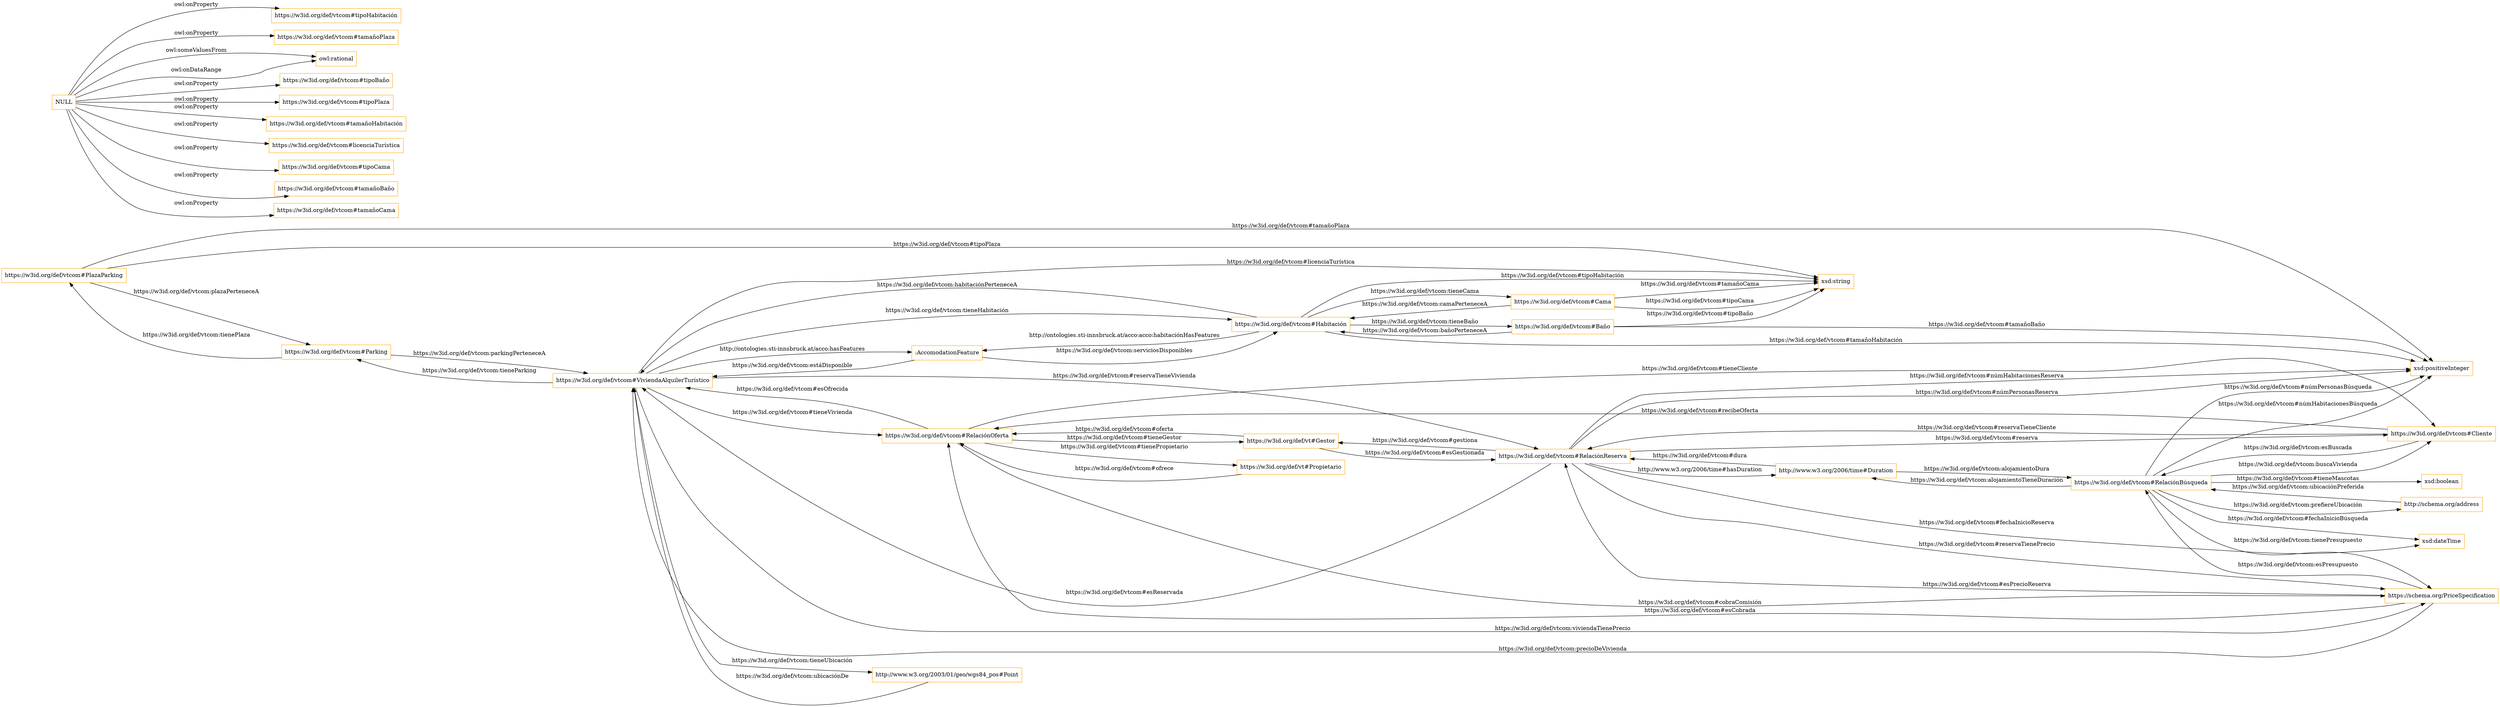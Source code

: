 digraph ar2dtool_diagram { 
rankdir=LR;
size="1501"
node [shape = rectangle, color="orange"]; "https://w3id.org/def/vtcom#PlazaParking" "https://w3id.org/def/vt#Gestor" "http://schema.org/address" ":AccomodationFeature" "http://www.w3.org/2006/time#Duration" "https://w3id.org/def/vt#Propietario" "https://w3id.org/def/vtcom#RelaciónOferta" "https://w3id.org/def/vtcom#Cama" "https://w3id.org/def/vtcom#Parking" "https://w3id.org/def/vtcom#ViviendaAlquilerTurístico" "https://w3id.org/def/vtcom#Baño" "https://schema.org/PriceSpecification" "https://w3id.org/def/vtcom#RelaciónReserva" "https://w3id.org/def/vtcom#RelaciónBúsqueda" "https://w3id.org/def/vtcom#Cliente" "https://w3id.org/def/vtcom#Habitación" "http://www.w3.org/2003/01/geo/wgs84_pos#Point" ; /*classes style*/
	"NULL" -> "https://w3id.org/def/vtcom#tipoHabitación" [ label = "owl:onProperty" ];
	"NULL" -> "https://w3id.org/def/vtcom#tamañoPlaza" [ label = "owl:onProperty" ];
	"NULL" -> "owl:rational" [ label = "owl:someValuesFrom" ];
	"NULL" -> "https://w3id.org/def/vtcom#tipoBaño" [ label = "owl:onProperty" ];
	"NULL" -> "https://w3id.org/def/vtcom#tipoPlaza" [ label = "owl:onProperty" ];
	"NULL" -> "https://w3id.org/def/vtcom#tamañoHabitación" [ label = "owl:onProperty" ];
	"NULL" -> "https://w3id.org/def/vtcom#licenciaTurística" [ label = "owl:onProperty" ];
	"NULL" -> "owl:rational" [ label = "owl:onDataRange" ];
	"NULL" -> "https://w3id.org/def/vtcom#tipoCama" [ label = "owl:onProperty" ];
	"NULL" -> "https://w3id.org/def/vtcom#tamañoBaño" [ label = "owl:onProperty" ];
	"NULL" -> "https://w3id.org/def/vtcom#tamañoCama" [ label = "owl:onProperty" ];
	"https://w3id.org/def/vtcom#Cama" -> "xsd:string" [ label = "https://w3id.org/def/vtcom#tamañoCama" ];
	"https://w3id.org/def/vtcom#Baño" -> "xsd:string" [ label = "https://w3id.org/def/vtcom#tipoBaño" ];
	"https://w3id.org/def/vtcom#ViviendaAlquilerTurístico" -> "http://www.w3.org/2003/01/geo/wgs84_pos#Point" [ label = "https://w3id.org/def/vtcom:tieneUbicación" ];
	"https://w3id.org/def/vtcom#Cliente" -> "https://w3id.org/def/vtcom#RelaciónBúsqueda" [ label = "https://w3id.org/def/vtcom:esBuscada" ];
	"https://w3id.org/def/vtcom#ViviendaAlquilerTurístico" -> "https://w3id.org/def/vtcom#RelaciónReserva" [ label = "https://w3id.org/def/vtcom#reservaTieneVivienda" ];
	"https://w3id.org/def/vtcom#PlazaParking" -> "xsd:string" [ label = "https://w3id.org/def/vtcom#tipoPlaza" ];
	"https://w3id.org/def/vtcom#RelaciónBúsqueda" -> "https://schema.org/PriceSpecification" [ label = "https://w3id.org/def/vtcom:tienePresupuesto" ];
	"https://w3id.org/def/vtcom#ViviendaAlquilerTurístico" -> "xsd:string" [ label = "https://w3id.org/def/vtcom#licenciaTurística" ];
	":AccomodationFeature" -> "https://w3id.org/def/vtcom#Habitación" [ label = "https://w3id.org/def/vtcom:serviciosDisponibles" ];
	"https://w3id.org/def/vtcom#ViviendaAlquilerTurístico" -> "https://w3id.org/def/vtcom#Parking" [ label = "https://w3id.org/def/vtcom:tieneParking" ];
	"https://schema.org/PriceSpecification" -> "https://w3id.org/def/vtcom#RelaciónReserva" [ label = "https://w3id.org/def/vtcom#esPrecioReserva" ];
	"https://w3id.org/def/vtcom#PlazaParking" -> "xsd:positiveInteger" [ label = "https://w3id.org/def/vtcom#tamañoPlaza" ];
	"https://schema.org/PriceSpecification" -> "https://w3id.org/def/vtcom#RelaciónBúsqueda" [ label = "https://w3id.org/def/vtcom:esPresupuesto" ];
	"http://schema.org/address" -> "https://w3id.org/def/vtcom#RelaciónBúsqueda" [ label = "https://w3id.org/def/vtcom:ubicaciónPreferida" ];
	"https://w3id.org/def/vtcom#RelaciónBúsqueda" -> "xsd:positiveInteger" [ label = "https://w3id.org/def/vtcom#númPersonasBúsqueda" ];
	"https://w3id.org/def/vt#Gestor" -> "https://w3id.org/def/vtcom#RelaciónReserva" [ label = "https://w3id.org/def/vtcom#esGestionada" ];
	"https://w3id.org/def/vtcom#RelaciónReserva" -> "xsd:positiveInteger" [ label = "https://w3id.org/def/vtcom#númPersonasReserva" ];
	"https://schema.org/PriceSpecification" -> "https://w3id.org/def/vtcom#RelaciónOferta" [ label = "https://w3id.org/def/vtcom#esCobrada" ];
	"https://w3id.org/def/vtcom#ViviendaAlquilerTurístico" -> ":AccomodationFeature" [ label = "http://ontologies.sti-innsbruck.at/acco:hasFeatures" ];
	"https://w3id.org/def/vtcom#Cama" -> "xsd:string" [ label = "https://w3id.org/def/vtcom#tipoCama" ];
	"https://w3id.org/def/vtcom#ViviendaAlquilerTurístico" -> "https://w3id.org/def/vtcom#RelaciónOferta" [ label = "https://w3id.org/def/vtcom#tieneVivienda" ];
	"https://w3id.org/def/vtcom#RelaciónBúsqueda" -> "xsd:positiveInteger" [ label = "https://w3id.org/def/vtcom#númHabitacionesBúsqueda" ];
	"https://w3id.org/def/vtcom#RelaciónReserva" -> "https://schema.org/PriceSpecification" [ label = "https://w3id.org/def/vtcom#reservaTienePrecio" ];
	"https://w3id.org/def/vtcom#RelaciónOferta" -> "https://w3id.org/def/vt#Gestor" [ label = "https://w3id.org/def/vtcom#tieneGestor" ];
	"https://w3id.org/def/vtcom#Habitación" -> "https://w3id.org/def/vtcom#ViviendaAlquilerTurístico" [ label = "https://w3id.org/def/vtcom:habitaciónPerteneceA" ];
	"https://w3id.org/def/vtcom#Cama" -> "https://w3id.org/def/vtcom#Habitación" [ label = "https://w3id.org/def/vtcom:camaPerteneceA" ];
	"https://w3id.org/def/vtcom#Cliente" -> "https://w3id.org/def/vtcom#RelaciónReserva" [ label = "https://w3id.org/def/vtcom#reservaTieneCliente" ];
	"https://w3id.org/def/vt#Gestor" -> "https://w3id.org/def/vtcom#RelaciónOferta" [ label = "https://w3id.org/def/vtcom#oferta" ];
	"https://w3id.org/def/vtcom#Habitación" -> "xsd:positiveInteger" [ label = "https://w3id.org/def/vtcom#tamañoHabitación" ];
	"https://schema.org/PriceSpecification" -> "https://w3id.org/def/vtcom#ViviendaAlquilerTurístico" [ label = "https://w3id.org/def/vtcom:precioDeVivienda" ];
	"https://w3id.org/def/vtcom#RelaciónReserva" -> "https://w3id.org/def/vt#Gestor" [ label = "https://w3id.org/def/vtcom#gestiona" ];
	"https://w3id.org/def/vtcom#Parking" -> "https://w3id.org/def/vtcom#ViviendaAlquilerTurístico" [ label = "https://w3id.org/def/vtcom:parkingPerteneceA" ];
	"https://w3id.org/def/vtcom#Habitación" -> "https://w3id.org/def/vtcom#Baño" [ label = "https://w3id.org/def/vtcom:tieneBaño" ];
	"https://w3id.org/def/vtcom#RelaciónOferta" -> "https://schema.org/PriceSpecification" [ label = "https://w3id.org/def/vtcom#cobraComisión" ];
	"https://w3id.org/def/vtcom#PlazaParking" -> "https://w3id.org/def/vtcom#Parking" [ label = "https://w3id.org/def/vtcom:plazaPerteneceA" ];
	"https://w3id.org/def/vtcom#RelaciónReserva" -> "https://w3id.org/def/vtcom#ViviendaAlquilerTurístico" [ label = "https://w3id.org/def/vtcom#esReservada" ];
	"https://w3id.org/def/vtcom#RelaciónBúsqueda" -> "xsd:dateTime" [ label = "https://w3id.org/def/vtcom#fechaInicioBúsqueda" ];
	"https://w3id.org/def/vtcom#RelaciónBúsqueda" -> "http://schema.org/address" [ label = "https://w3id.org/def/vtcom:prefiereUbicación" ];
	"http://www.w3.org/2003/01/geo/wgs84_pos#Point" -> "https://w3id.org/def/vtcom#ViviendaAlquilerTurístico" [ label = "https://w3id.org/def/vtcom:ubicaciónDe" ];
	":AccomodationFeature" -> "https://w3id.org/def/vtcom#ViviendaAlquilerTurístico" [ label = "https://w3id.org/def/vtcom:estáDisponible" ];
	"https://w3id.org/def/vtcom#RelaciónOferta" -> "https://w3id.org/def/vt#Propietario" [ label = "https://w3id.org/def/vtcom#tienePropietario" ];
	"https://w3id.org/def/vtcom#RelaciónBúsqueda" -> "http://www.w3.org/2006/time#Duration" [ label = "https://w3id.org/def/vtcom:alojamientoTieneDuración" ];
	"https://w3id.org/def/vt#Propietario" -> "https://w3id.org/def/vtcom#RelaciónOferta" [ label = "https://w3id.org/def/vtcom#ofrece" ];
	"http://www.w3.org/2006/time#Duration" -> "https://w3id.org/def/vtcom#RelaciónReserva" [ label = "https://w3id.org/def/vtcom#dura" ];
	"https://w3id.org/def/vtcom#RelaciónReserva" -> "http://www.w3.org/2006/time#Duration" [ label = "http://www.w3.org/2006/time#hasDuration" ];
	"https://w3id.org/def/vtcom#RelaciónReserva" -> "xsd:dateTime" [ label = "https://w3id.org/def/vtcom#fechaInicioReserva" ];
	"https://w3id.org/def/vtcom#Baño" -> "https://w3id.org/def/vtcom#Habitación" [ label = "https://w3id.org/def/vtcom:bañoPerteneceA" ];
	"https://w3id.org/def/vtcom#Parking" -> "https://w3id.org/def/vtcom#PlazaParking" [ label = "https://w3id.org/def/vtcom:tienePlaza" ];
	"https://w3id.org/def/vtcom#Habitación" -> "https://w3id.org/def/vtcom#Cama" [ label = "https://w3id.org/def/vtcom:tieneCama" ];
	"https://w3id.org/def/vtcom#RelaciónReserva" -> "https://w3id.org/def/vtcom#Cliente" [ label = "https://w3id.org/def/vtcom#reserva" ];
	"https://w3id.org/def/vtcom#Habitación" -> "xsd:string" [ label = "https://w3id.org/def/vtcom#tipoHabitación" ];
	"https://w3id.org/def/vtcom#RelaciónReserva" -> "xsd:positiveInteger" [ label = "https://w3id.org/def/vtcom#númHabitacionesReserva" ];
	"https://w3id.org/def/vtcom#RelaciónBúsqueda" -> "xsd:boolean" [ label = "https://w3id.org/def/vtcom#tieneMascotas" ];
	"https://w3id.org/def/vtcom#RelaciónOferta" -> "https://w3id.org/def/vtcom#ViviendaAlquilerTurístico" [ label = "https://w3id.org/def/vtcom#esOfrecida" ];
	"https://w3id.org/def/vtcom#ViviendaAlquilerTurístico" -> "https://w3id.org/def/vtcom#Habitación" [ label = "https://w3id.org/def/vtcom:tieneHabitación" ];
	"https://w3id.org/def/vtcom#Cliente" -> "https://w3id.org/def/vtcom#RelaciónOferta" [ label = "https://w3id.org/def/vtcom#recibeOferta" ];
	"https://w3id.org/def/vtcom#RelaciónOferta" -> "https://w3id.org/def/vtcom#Cliente" [ label = "https://w3id.org/def/vtcom#tieneCliente" ];
	"https://w3id.org/def/vtcom#ViviendaAlquilerTurístico" -> "https://schema.org/PriceSpecification" [ label = "https://w3id.org/def/vtcom:viviendaTienePrecio" ];
	"https://w3id.org/def/vtcom#Habitación" -> ":AccomodationFeature" [ label = "http://ontologies.sti-innsbruck.at/acco:acco:habitaciónHasFeatures" ];
	"https://w3id.org/def/vtcom#Baño" -> "xsd:positiveInteger" [ label = "https://w3id.org/def/vtcom#tamañoBaño" ];
	"http://www.w3.org/2006/time#Duration" -> "https://w3id.org/def/vtcom#RelaciónBúsqueda" [ label = "https://w3id.org/def/vtcom:alojamientoDura" ];
	"https://w3id.org/def/vtcom#RelaciónBúsqueda" -> "https://w3id.org/def/vtcom#Cliente" [ label = "https://w3id.org/def/vtcom:buscaVivienda" ];

}
